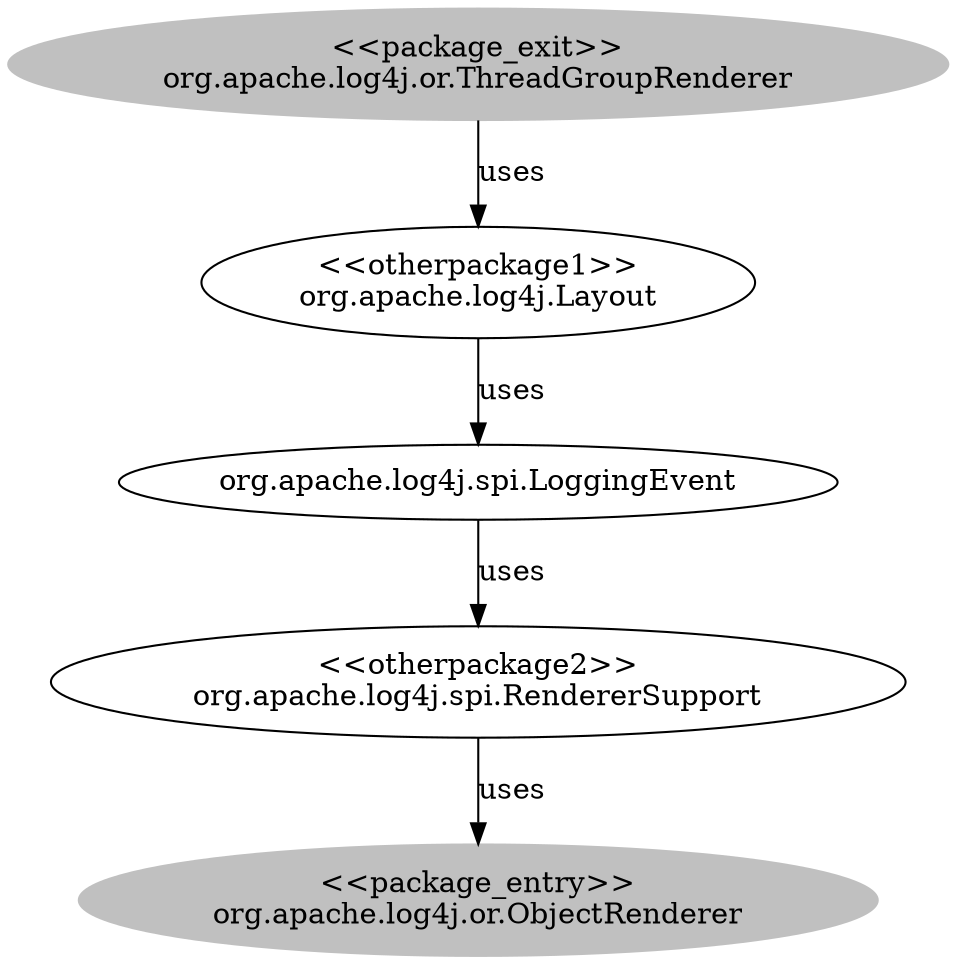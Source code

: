 digraph cd {
	org_apache_log4j_or_ThreadGroupRenderer [label="<<package_exit>>
org.apache.log4j.or.ThreadGroupRenderer",style=filled,color="grey"];
	org_apache_log4j_or_ObjectRenderer [label="<<package_entry>>
org.apache.log4j.or.ObjectRenderer",style=filled,color="grey"];
	org_apache_log4j_Layout [label="<<otherpackage1>>
org.apache.log4j.Layout"];
	org_apache_log4j_spi_RendererSupport [label="<<otherpackage2>>
org.apache.log4j.spi.RendererSupport"];
	org_apache_log4j_spi_LoggingEvent [label="org.apache.log4j.spi.LoggingEvent"];
	org_apache_log4j_or_ThreadGroupRenderer -> org_apache_log4j_Layout [label=uses];
	org_apache_log4j_spi_RendererSupport -> org_apache_log4j_or_ObjectRenderer [label=uses];
	org_apache_log4j_Layout -> org_apache_log4j_spi_LoggingEvent [label=uses];
	org_apache_log4j_spi_LoggingEvent -> org_apache_log4j_spi_RendererSupport [label=uses];
}
